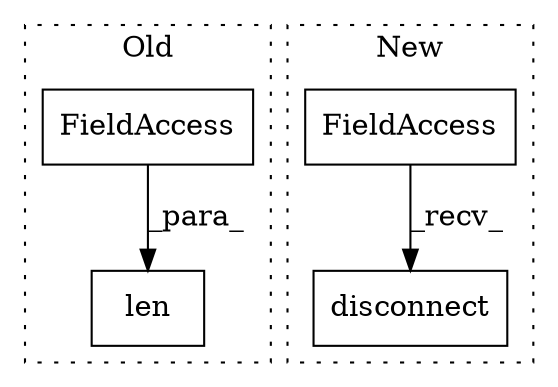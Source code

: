 digraph G {
subgraph cluster0 {
1 [label="len" a="32" s="6498,6513" l="4,1" shape="box"];
4 [label="FieldAccess" a="22" s="6502" l="11" shape="box"];
label = "Old";
style="dotted";
}
subgraph cluster1 {
2 [label="disconnect" a="32" s="6913" l="12" shape="box"];
3 [label="FieldAccess" a="22" s="6902" l="10" shape="box"];
label = "New";
style="dotted";
}
3 -> 2 [label="_recv_"];
4 -> 1 [label="_para_"];
}
